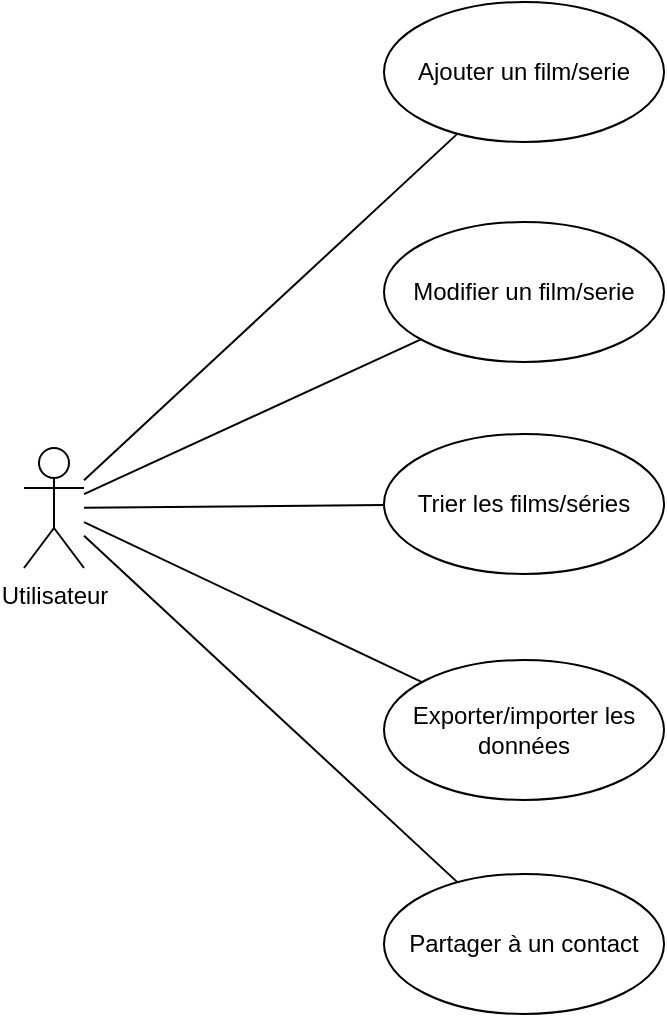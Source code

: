 <mxfile version="23.0.2" type="device">
  <diagram name="Page-1" id="Qt-KseDvCOUEgaolltsB">
    <mxGraphModel dx="1313" dy="776" grid="1" gridSize="10" guides="1" tooltips="1" connect="1" arrows="1" fold="1" page="1" pageScale="1" pageWidth="1169" pageHeight="827" math="0" shadow="0">
      <root>
        <mxCell id="0" />
        <mxCell id="1" parent="0" />
        <mxCell id="a_vzUibSTgmASx-5t44Y-1" value="Utilisateur" style="shape=umlActor;verticalLabelPosition=bottom;verticalAlign=top;html=1;" vertex="1" parent="1">
          <mxGeometry x="425" y="384" width="30" height="60" as="geometry" />
        </mxCell>
        <mxCell id="a_vzUibSTgmASx-5t44Y-2" value="Ajouter un film/serie" style="ellipse;whiteSpace=wrap;html=1;" vertex="1" parent="1">
          <mxGeometry x="605" y="161" width="140" height="70" as="geometry" />
        </mxCell>
        <mxCell id="a_vzUibSTgmASx-5t44Y-3" value="Modifier un film/serie" style="ellipse;whiteSpace=wrap;html=1;" vertex="1" parent="1">
          <mxGeometry x="605" y="271" width="140" height="70" as="geometry" />
        </mxCell>
        <mxCell id="a_vzUibSTgmASx-5t44Y-5" value="Trier les films/séries" style="ellipse;whiteSpace=wrap;html=1;" vertex="1" parent="1">
          <mxGeometry x="605" y="377" width="140" height="70" as="geometry" />
        </mxCell>
        <mxCell id="a_vzUibSTgmASx-5t44Y-6" value="" style="endArrow=none;html=1;rounded=0;" edge="1" parent="1" source="a_vzUibSTgmASx-5t44Y-1" target="a_vzUibSTgmASx-5t44Y-3">
          <mxGeometry width="50" height="50" relative="1" as="geometry">
            <mxPoint x="615" y="420" as="sourcePoint" />
            <mxPoint x="665" y="370" as="targetPoint" />
          </mxGeometry>
        </mxCell>
        <mxCell id="a_vzUibSTgmASx-5t44Y-7" value="" style="endArrow=none;html=1;rounded=0;" edge="1" parent="1" source="a_vzUibSTgmASx-5t44Y-5" target="a_vzUibSTgmASx-5t44Y-1">
          <mxGeometry width="50" height="50" relative="1" as="geometry">
            <mxPoint x="615" y="420" as="sourcePoint" />
            <mxPoint x="665" y="370" as="targetPoint" />
          </mxGeometry>
        </mxCell>
        <mxCell id="a_vzUibSTgmASx-5t44Y-8" value="" style="endArrow=none;html=1;rounded=0;" edge="1" parent="1" source="a_vzUibSTgmASx-5t44Y-2" target="a_vzUibSTgmASx-5t44Y-1">
          <mxGeometry width="50" height="50" relative="1" as="geometry">
            <mxPoint x="615" y="420" as="sourcePoint" />
            <mxPoint x="665" y="370" as="targetPoint" />
          </mxGeometry>
        </mxCell>
        <mxCell id="a_vzUibSTgmASx-5t44Y-9" value="Exporter/importer les données" style="ellipse;whiteSpace=wrap;html=1;" vertex="1" parent="1">
          <mxGeometry x="605" y="490" width="140" height="70" as="geometry" />
        </mxCell>
        <mxCell id="a_vzUibSTgmASx-5t44Y-10" value="" style="endArrow=none;html=1;rounded=0;" edge="1" parent="1" source="a_vzUibSTgmASx-5t44Y-9" target="a_vzUibSTgmASx-5t44Y-1">
          <mxGeometry width="50" height="50" relative="1" as="geometry">
            <mxPoint x="633" y="508" as="sourcePoint" />
            <mxPoint x="461" y="390" as="targetPoint" />
          </mxGeometry>
        </mxCell>
        <mxCell id="a_vzUibSTgmASx-5t44Y-11" value="Partager à un contact" style="ellipse;whiteSpace=wrap;html=1;" vertex="1" parent="1">
          <mxGeometry x="605" y="597" width="140" height="70" as="geometry" />
        </mxCell>
        <mxCell id="a_vzUibSTgmASx-5t44Y-12" value="" style="endArrow=none;html=1;rounded=0;" edge="1" parent="1" source="a_vzUibSTgmASx-5t44Y-1" target="a_vzUibSTgmASx-5t44Y-11">
          <mxGeometry width="50" height="50" relative="1" as="geometry">
            <mxPoint x="451" y="530" as="sourcePoint" />
            <mxPoint x="781" y="330" as="targetPoint" />
          </mxGeometry>
        </mxCell>
      </root>
    </mxGraphModel>
  </diagram>
</mxfile>
